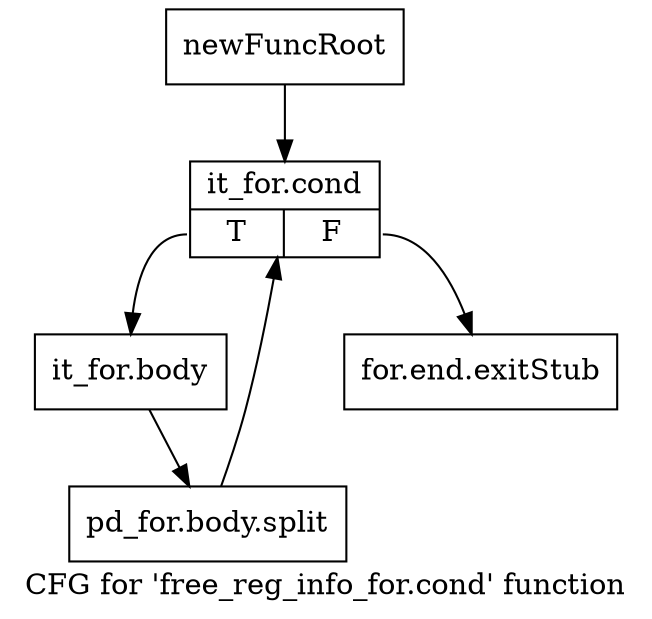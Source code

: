 digraph "CFG for 'free_reg_info_for.cond' function" {
	label="CFG for 'free_reg_info_for.cond' function";

	Node0xb97f410 [shape=record,label="{newFuncRoot}"];
	Node0xb97f410 -> Node0xb97f4b0;
	Node0xb97f460 [shape=record,label="{for.end.exitStub}"];
	Node0xb97f4b0 [shape=record,label="{it_for.cond|{<s0>T|<s1>F}}"];
	Node0xb97f4b0:s0 -> Node0xb97fdc0;
	Node0xb97f4b0:s1 -> Node0xb97f460;
	Node0xb97fdc0 [shape=record,label="{it_for.body}"];
	Node0xb97fdc0 -> Node0xf97a0d0;
	Node0xf97a0d0 [shape=record,label="{pd_for.body.split}"];
	Node0xf97a0d0 -> Node0xb97f4b0;
}
